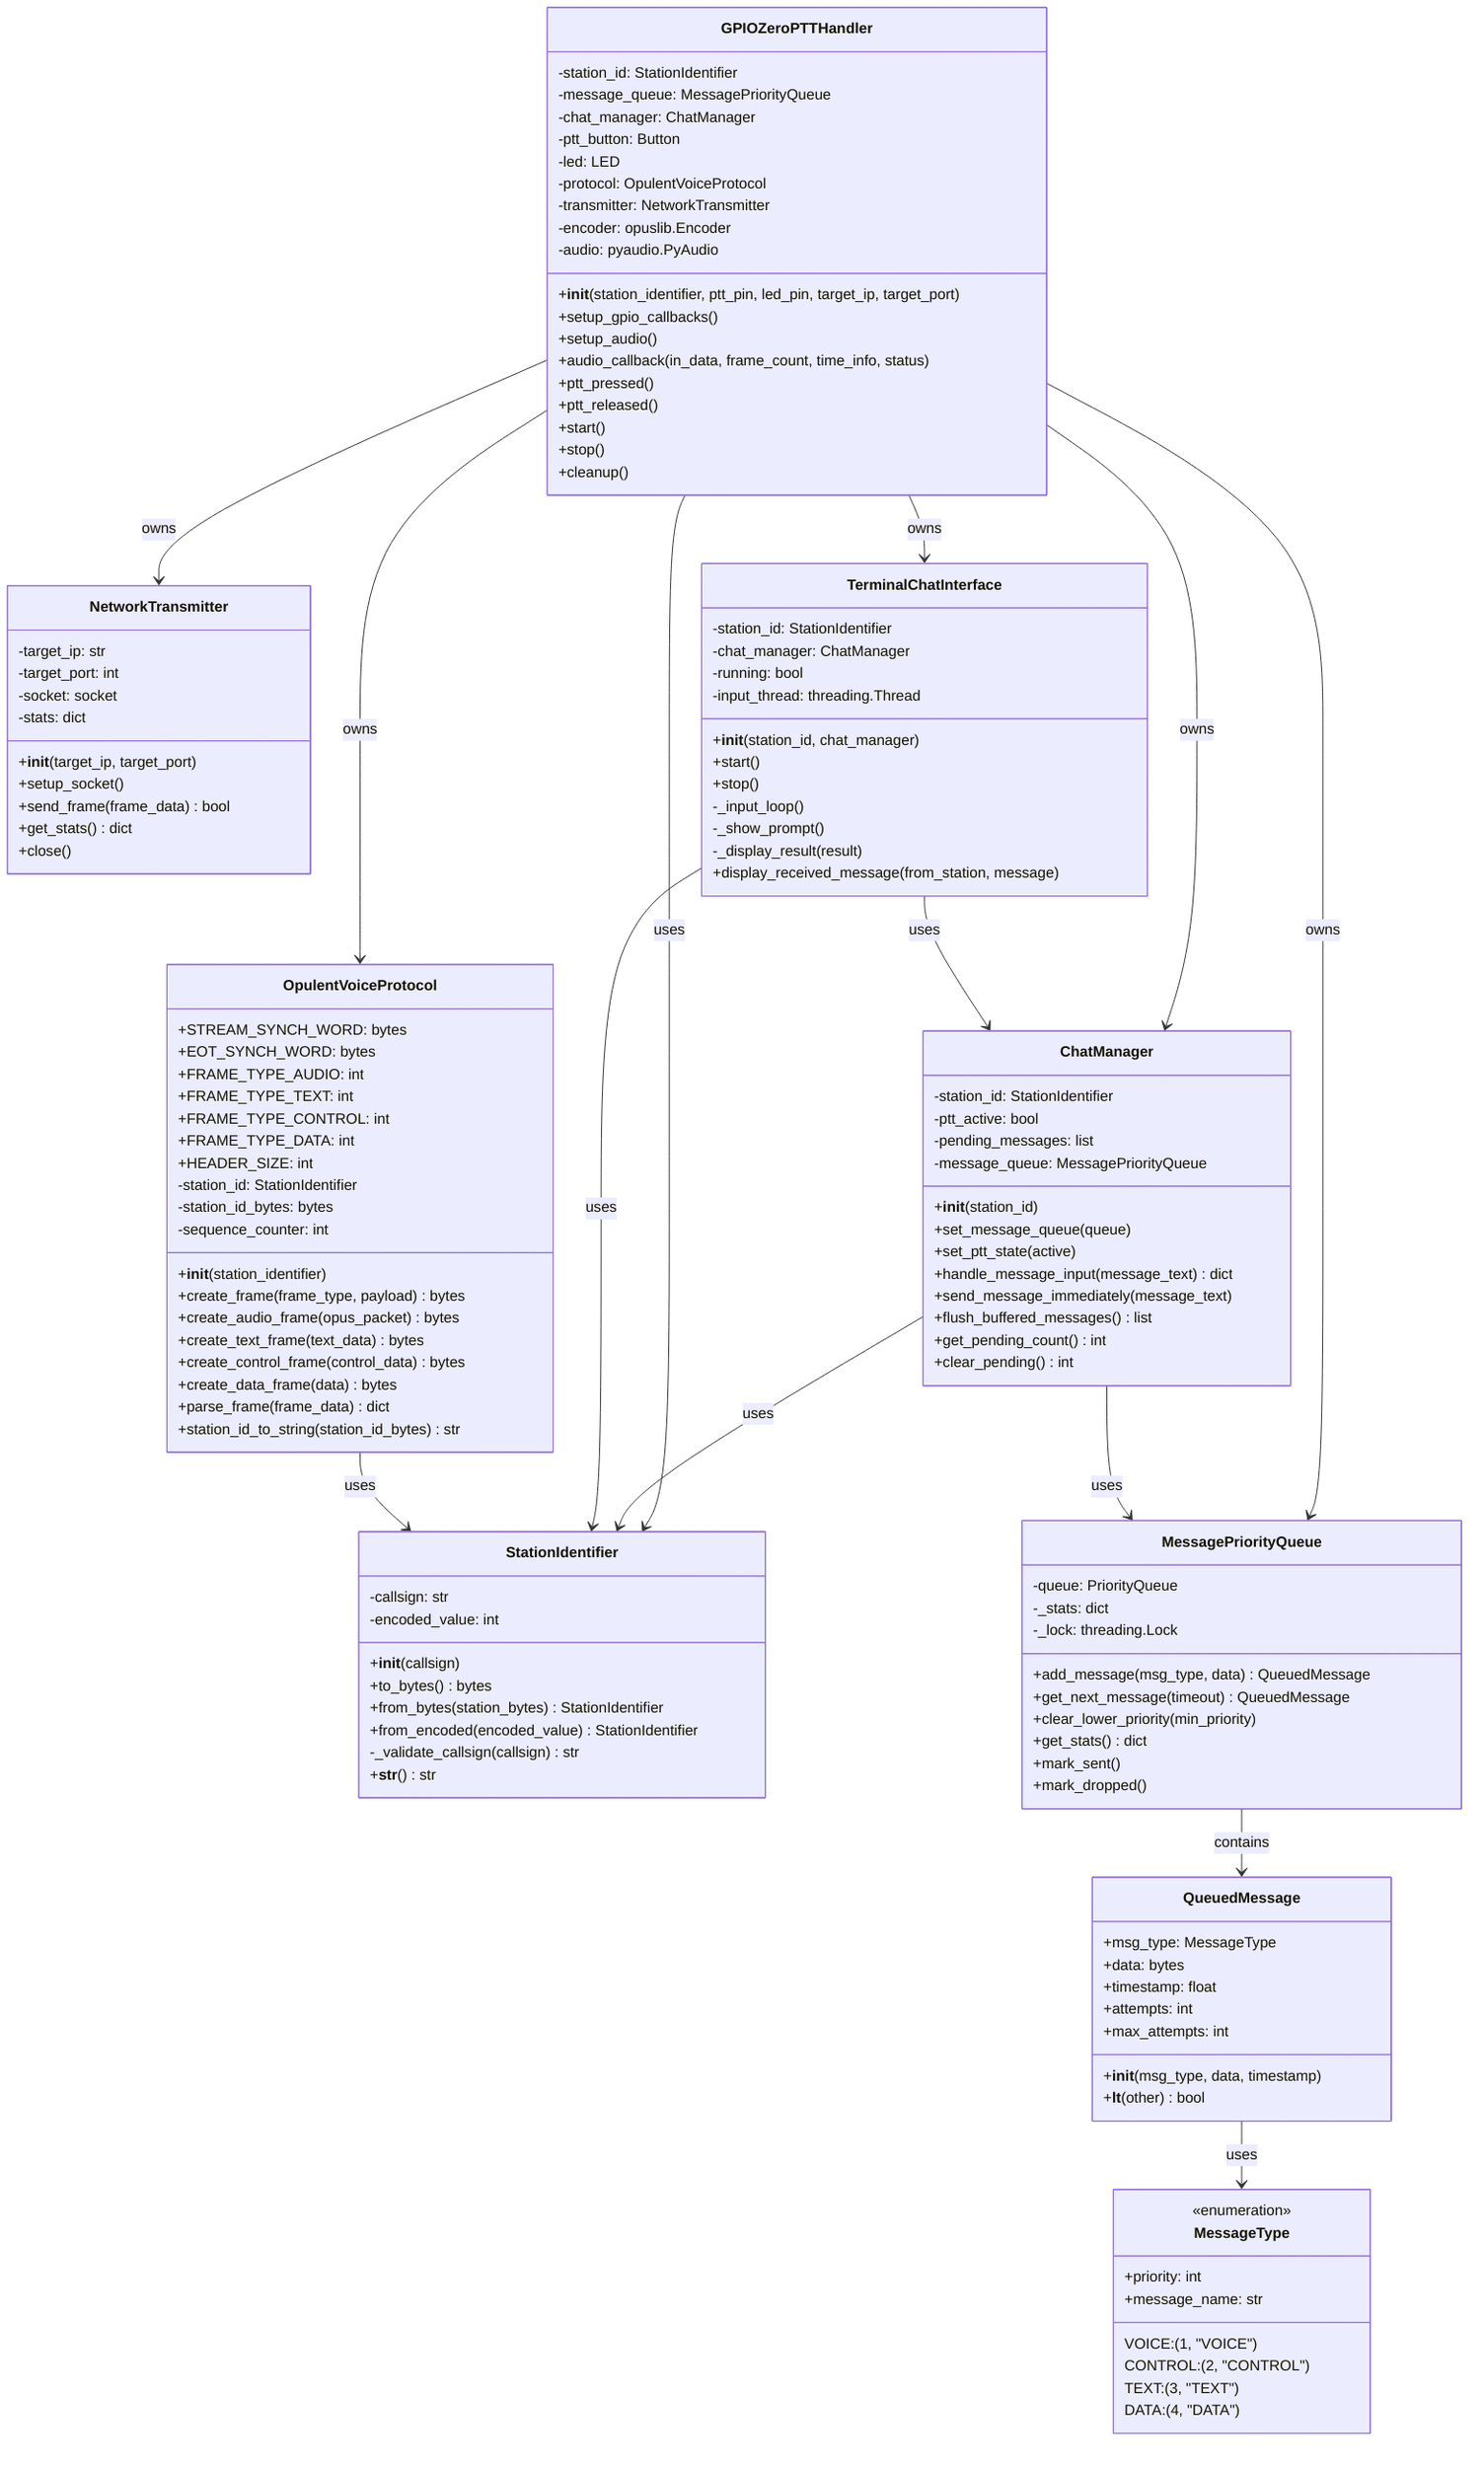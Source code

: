 classDiagram
    class StationIdentifier {
        -callsign: str
        -encoded_value: int
        +__init__(callsign)
        +to_bytes() bytes
        +from_bytes(station_bytes) StationIdentifier
        +from_encoded(encoded_value) StationIdentifier
        -_validate_callsign(callsign) str
        +__str__() str
    }

    class MessageType {
        <<enumeration>>
        VOICE: (1, "VOICE")
        CONTROL: (2, "CONTROL")
        TEXT: (3, "TEXT")
        DATA: (4, "DATA")
        +priority: int
        +message_name: str
    }

    class QueuedMessage {
        +msg_type: MessageType
        +data: bytes
        +timestamp: float
        +attempts: int
        +max_attempts: int
        +__init__(msg_type, data, timestamp)
        +__lt__(other) bool
    }

    class MessagePriorityQueue {
        -queue: PriorityQueue
        -_stats: dict
        -_lock: threading.Lock
        +add_message(msg_type, data) QueuedMessage
        +get_next_message(timeout) QueuedMessage
        +clear_lower_priority(min_priority)
        +get_stats() dict
        +mark_sent()
        +mark_dropped()
    }

    class OpulentVoiceProtocol {
        +STREAM_SYNCH_WORD: bytes
        +EOT_SYNCH_WORD: bytes
        +FRAME_TYPE_AUDIO: int
        +FRAME_TYPE_TEXT: int
        +FRAME_TYPE_CONTROL: int
        +FRAME_TYPE_DATA: int
        +HEADER_SIZE: int
        -station_id: StationIdentifier
        -station_id_bytes: bytes
        -sequence_counter: int
        +__init__(station_identifier)
        +create_frame(frame_type, payload) bytes
        +create_audio_frame(opus_packet) bytes
        +create_text_frame(text_data) bytes
        +create_control_frame(control_data) bytes
        +create_data_frame(data) bytes
        +parse_frame(frame_data) dict
        +station_id_to_string(station_id_bytes) str
    }

    class NetworkTransmitter {
        -target_ip: str
        -target_port: int
        -socket: socket
        -stats: dict
        +__init__(target_ip, target_port)
        +setup_socket()
        +send_frame(frame_data) bool
        +get_stats() dict
        +close()
    }

    class ChatManager {
        -station_id: StationIdentifier
        -ptt_active: bool
        -pending_messages: list
        -message_queue: MessagePriorityQueue
        +__init__(station_id)
        +set_message_queue(queue)
        +set_ptt_state(active)
        +handle_message_input(message_text) dict
        +send_message_immediately(message_text)
        +flush_buffered_messages() list
        +get_pending_count() int
        +clear_pending() int
    }

    class GPIOZeroPTTHandler {
        -station_id: StationIdentifier
        -message_queue: MessagePriorityQueue
        -chat_manager: ChatManager
        -ptt_button: Button
        -led: LED
        -protocol: OpulentVoiceProtocol
        -transmitter: NetworkTransmitter
        -encoder: opuslib.Encoder
        -audio: pyaudio.PyAudio
        +__init__(station_identifier, ptt_pin, led_pin, target_ip, target_port)
        +setup_gpio_callbacks()
        +setup_audio()
        +audio_callback(in_data, frame_count, time_info, status)
        +ptt_pressed()
        +ptt_released()
        +start()
        +stop()
        +cleanup()
    }

    class TerminalChatInterface {
        -station_id: StationIdentifier
        -chat_manager: ChatManager
        -running: bool
        -input_thread: threading.Thread
        +__init__(station_id, chat_manager)
        +start()
        +stop()
        -_input_loop()
        -_show_prompt()
        -_display_result(result)
        +display_received_message(from_station, message)
    }

    %% Relationships
    GPIOZeroPTTHandler --> StationIdentifier : uses
    GPIOZeroPTTHandler --> MessagePriorityQueue : owns
    GPIOZeroPTTHandler --> ChatManager : owns
    GPIOZeroPTTHandler --> OpulentVoiceProtocol : owns
    GPIOZeroPTTHandler --> NetworkTransmitter : owns
    GPIOZeroPTTHandler --> TerminalChatInterface : owns
    
    ChatManager --> StationIdentifier : uses
    ChatManager --> MessagePriorityQueue : uses
    
    TerminalChatInterface --> StationIdentifier : uses
    TerminalChatInterface --> ChatManager : uses
    
    MessagePriorityQueue --> QueuedMessage : contains
    QueuedMessage --> MessageType : uses
    
    OpulentVoiceProtocol --> StationIdentifier : uses